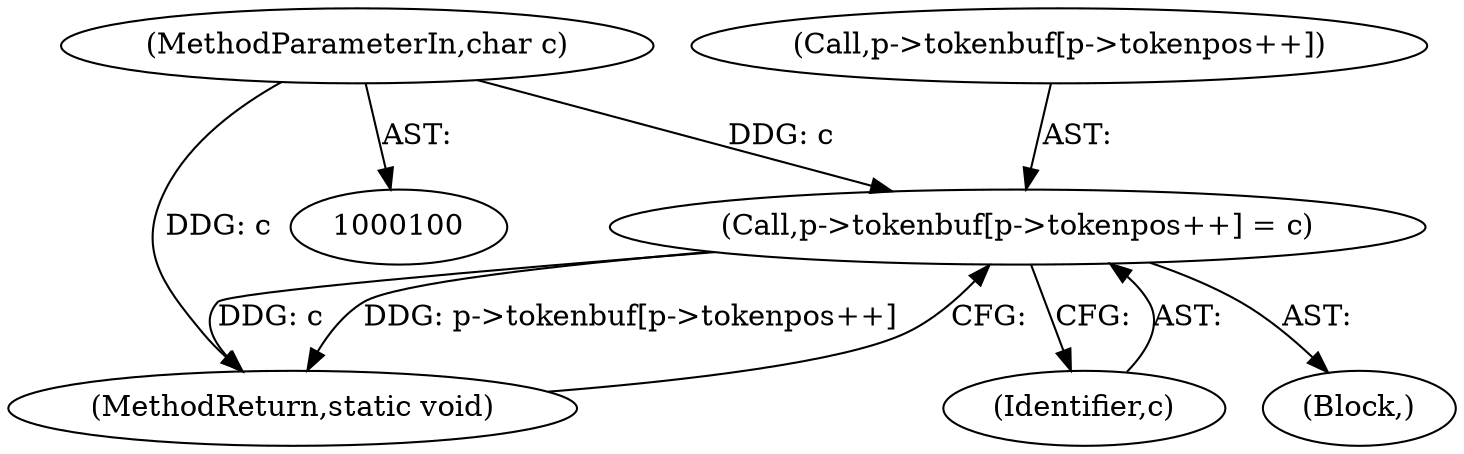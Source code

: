 digraph "0_jq_8eb1367ca44e772963e704a700ef72ae2e12babd_0@array" {
"1000151" [label="(Call,p->tokenbuf[p->tokenpos++] = c)"];
"1000102" [label="(MethodParameterIn,char c)"];
"1000152" [label="(Call,p->tokenbuf[p->tokenpos++])"];
"1000103" [label="(Block,)"];
"1000161" [label="(MethodReturn,static void)"];
"1000151" [label="(Call,p->tokenbuf[p->tokenpos++] = c)"];
"1000102" [label="(MethodParameterIn,char c)"];
"1000160" [label="(Identifier,c)"];
"1000151" -> "1000103"  [label="AST: "];
"1000151" -> "1000160"  [label="CFG: "];
"1000152" -> "1000151"  [label="AST: "];
"1000160" -> "1000151"  [label="AST: "];
"1000161" -> "1000151"  [label="CFG: "];
"1000151" -> "1000161"  [label="DDG: c"];
"1000151" -> "1000161"  [label="DDG: p->tokenbuf[p->tokenpos++]"];
"1000102" -> "1000151"  [label="DDG: c"];
"1000102" -> "1000100"  [label="AST: "];
"1000102" -> "1000161"  [label="DDG: c"];
}
